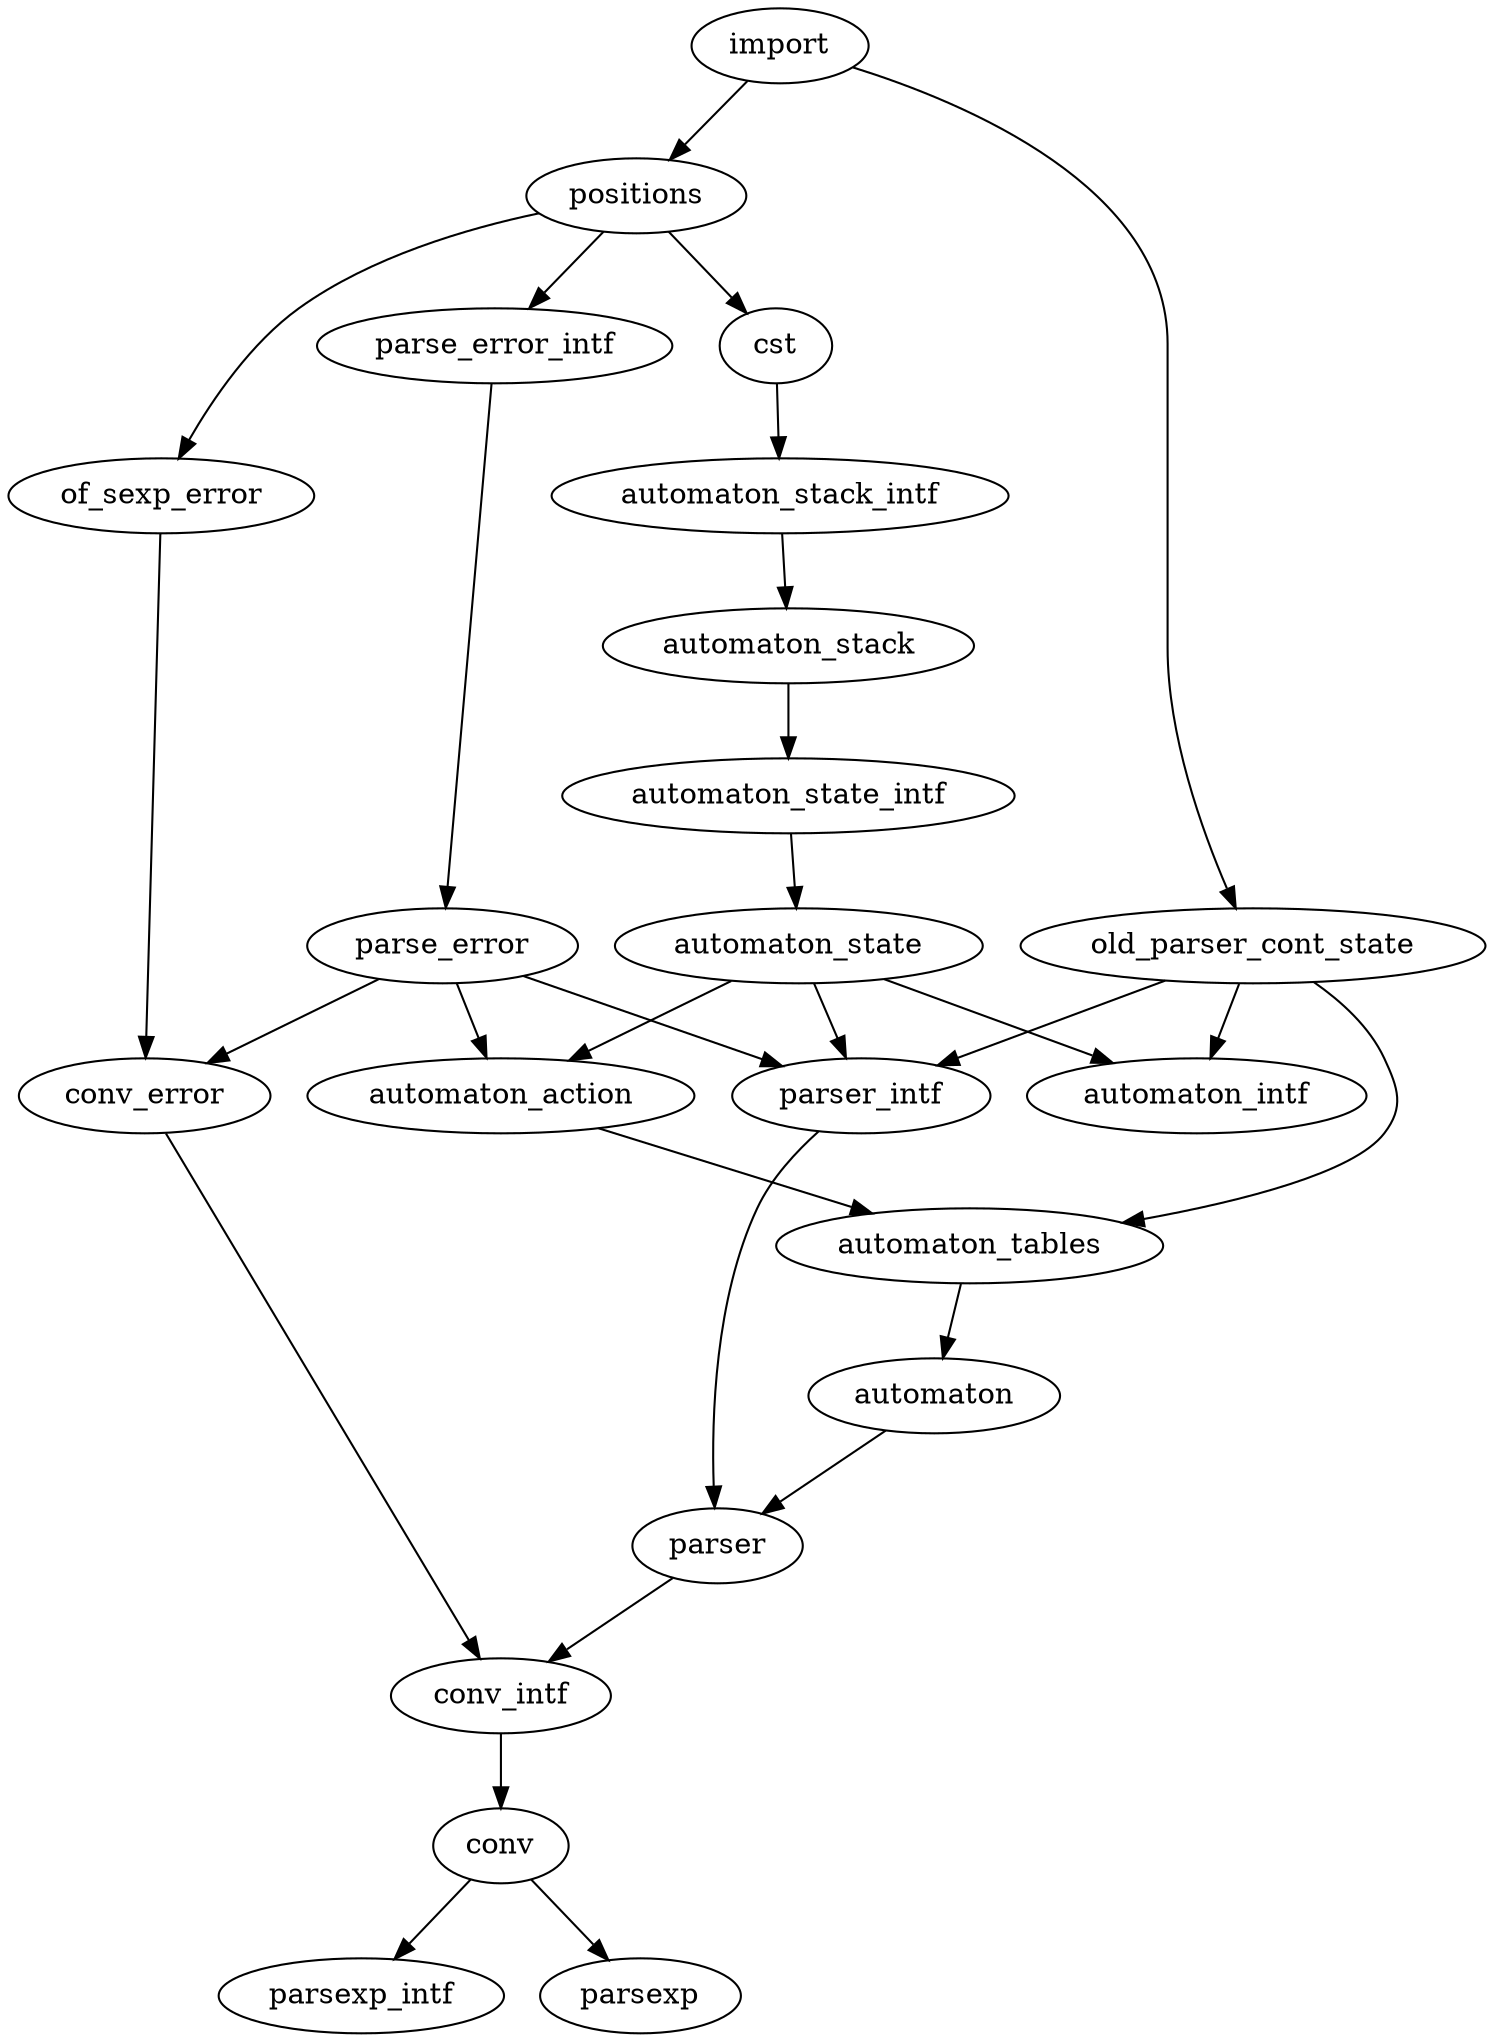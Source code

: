 digraph {
	conv -> parsexp_intf;
	conv -> parsexp;
	conv_error -> conv_intf;
	positions -> of_sexp_error;
	positions -> parse_error_intf;
	positions -> cst;
	automaton_state -> parser_intf;
	automaton_state -> automaton_intf;
	automaton_state -> automaton_action;
	parse_error -> automaton_action;
	parse_error -> conv_error;
	parse_error -> parser_intf;
	automaton -> parser;
	import -> old_parser_cont_state;
	import -> positions;
	cst -> automaton_stack_intf;
	of_sexp_error -> conv_error;
	parser -> conv_intf;
	old_parser_cont_state -> automaton_tables;
	old_parser_cont_state -> parser_intf;
	old_parser_cont_state -> automaton_intf;
	parser_intf -> parser;
	automaton_stack -> automaton_state_intf;
	automaton_stack_intf -> automaton_stack;
	automaton_action -> automaton_tables;
	automaton_tables -> automaton;
	conv_intf -> conv;
	parse_error_intf -> parse_error;
	automaton_state_intf -> automaton_state;
}

